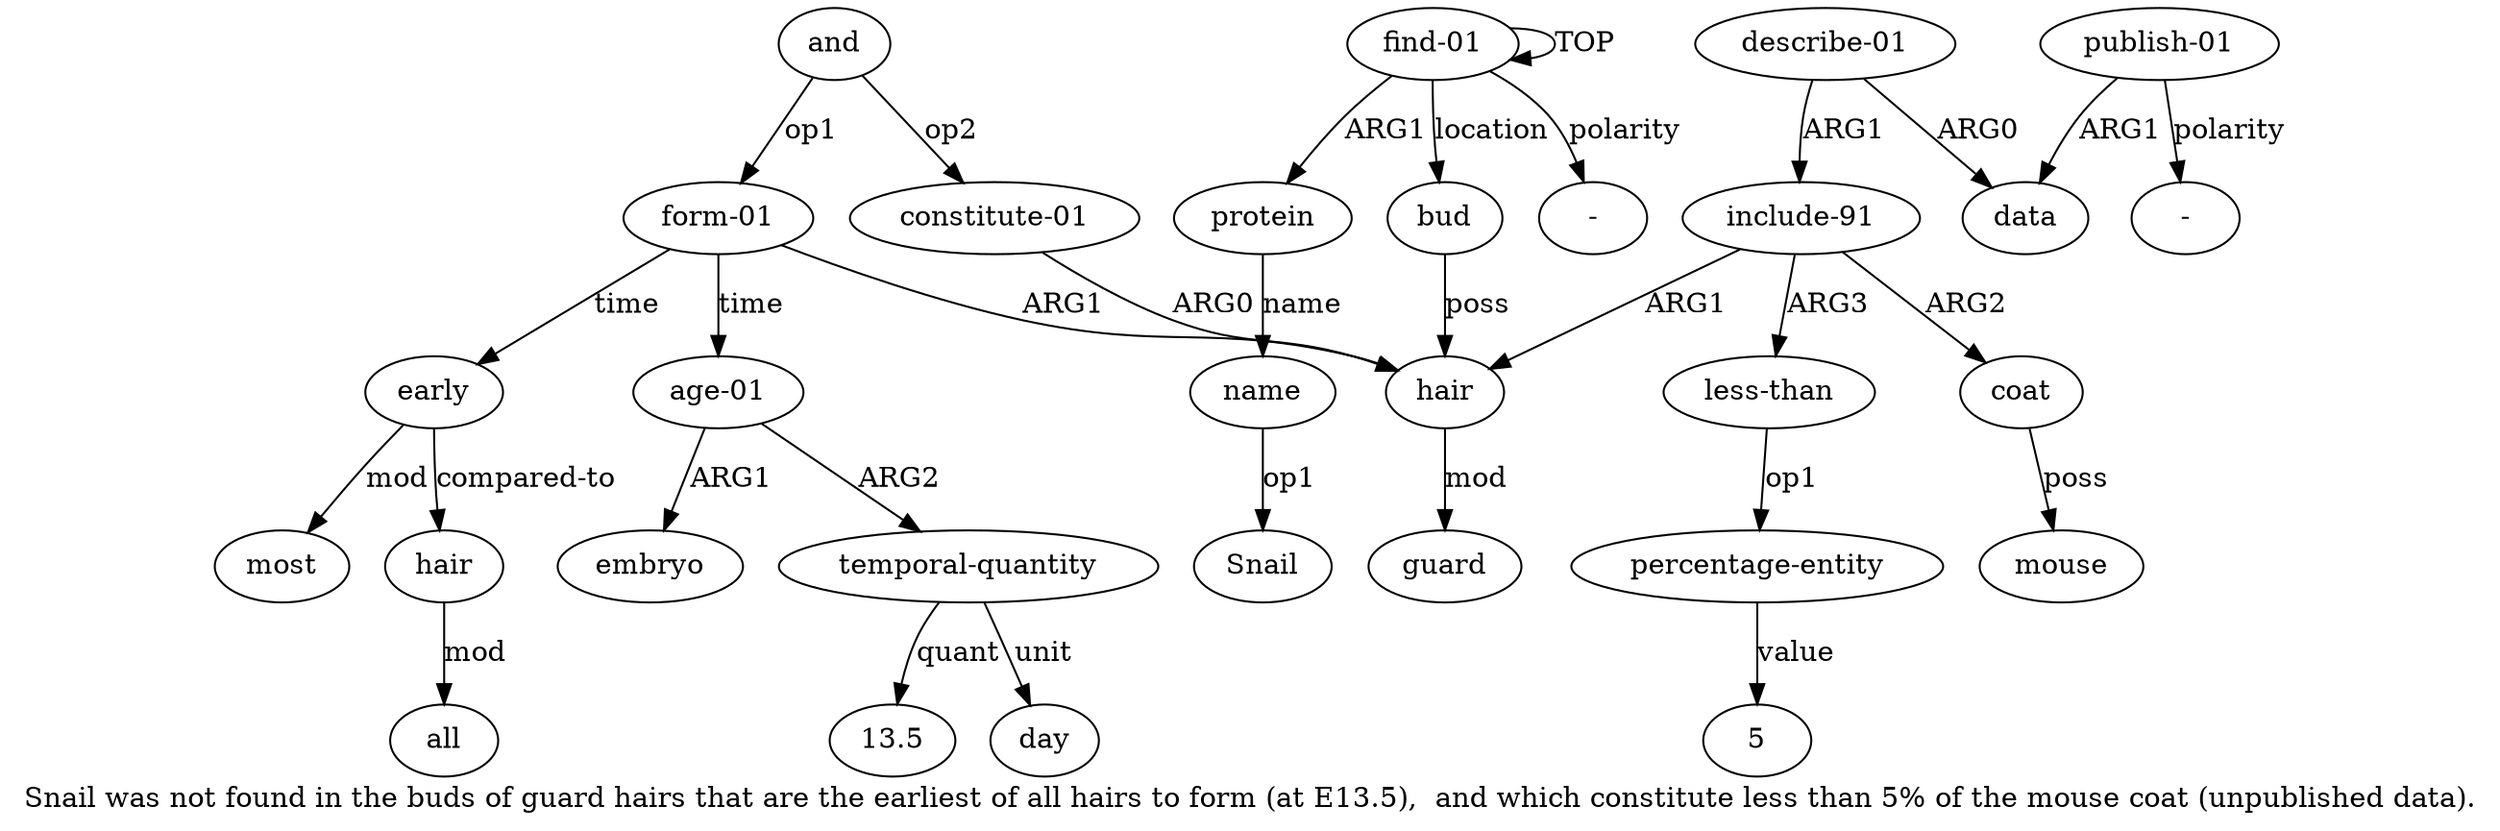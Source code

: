 digraph  {
	graph [label="Snail was not found in the buds of guard hairs that are the earliest of all hairs to form (at E13.5),  and which constitute less \
than 5% of the mouse coat (unpublished data)."];
	node [label="\N"];
	a20	 [color=black,
		gold_ind=20,
		gold_label="less-than",
		label="less-than",
		test_ind=20,
		test_label="less-than"];
	a21	 [color=black,
		gold_ind=21,
		gold_label="percentage-entity",
		label="percentage-entity",
		test_ind=21,
		test_label="percentage-entity"];
	a20 -> a21 [key=0,
	color=black,
	gold_label=op1,
	label=op1,
	test_label=op1];
"a21 5" [color=black,
	gold_ind=-1,
	gold_label=5,
	label=5,
	test_ind=-1,
	test_label=5];
a21 -> "a21 5" [key=0,
color=black,
gold_label=value,
label=value,
test_label=value];
a22 [color=black,
gold_ind=22,
gold_label="describe-01",
label="describe-01",
test_ind=22,
test_label="describe-01"];
a23 [color=black,
gold_ind=23,
gold_label=data,
label=data,
test_ind=23,
test_label=data];
a22 -> a23 [key=0,
color=black,
gold_label=ARG0,
label=ARG0,
test_label=ARG0];
a17 [color=black,
gold_ind=17,
gold_label="include-91",
label="include-91",
test_ind=17,
test_label="include-91"];
a22 -> a17 [key=0,
color=black,
gold_label=ARG1,
label=ARG1,
test_label=ARG1];
a24 [color=black,
gold_ind=24,
gold_label="publish-01",
label="publish-01",
test_ind=24,
test_label="publish-01"];
a24 -> a23 [key=0,
color=black,
gold_label=ARG1,
label=ARG1,
test_label=ARG1];
"a24 -" [color=black,
gold_ind=-1,
gold_label="-",
label="-",
test_ind=-1,
test_label="-"];
a24 -> "a24 -" [key=0,
color=black,
gold_label=polarity,
label=polarity,
test_label=polarity];
"a0 -" [color=black,
gold_ind=-1,
gold_label="-",
label="-",
test_ind=-1,
test_label="-"];
"a15 13.5" [color=black,
gold_ind=-1,
gold_label=13.5,
label=13.5,
test_ind=-1,
test_label=13.5];
a15 [color=black,
gold_ind=15,
gold_label="temporal-quantity",
label="temporal-quantity",
test_ind=15,
test_label="temporal-quantity"];
a15 -> "a15 13.5" [key=0,
color=black,
gold_label=quant,
label=quant,
test_label=quant];
a16 [color=black,
gold_ind=16,
gold_label=day,
label=day,
test_ind=16,
test_label=day];
a15 -> a16 [key=0,
color=black,
gold_label=unit,
label=unit,
test_label=unit];
a14 [color=black,
gold_ind=14,
gold_label=embryo,
label=embryo,
test_ind=14,
test_label=embryo];
a17 -> a20 [key=0,
color=black,
gold_label=ARG3,
label=ARG3,
test_label=ARG3];
a18 [color=black,
gold_ind=18,
gold_label=coat,
label=coat,
test_ind=18,
test_label=coat];
a17 -> a18 [key=0,
color=black,
gold_label=ARG2,
label=ARG2,
test_label=ARG2];
a4 [color=black,
gold_ind=4,
gold_label=hair,
label=hair,
test_ind=4,
test_label=hair];
a17 -> a4 [key=0,
color=black,
gold_label=ARG1,
label=ARG1,
test_label=ARG1];
a11 [color=black,
gold_ind=11,
gold_label=and,
label=and,
test_ind=11,
test_label=and];
a12 [color=black,
gold_ind=12,
gold_label="constitute-01",
label="constitute-01",
test_ind=12,
test_label="constitute-01"];
a11 -> a12 [key=0,
color=black,
gold_label=op2,
label=op2,
test_label=op2];
a6 [color=black,
gold_ind=6,
gold_label="form-01",
label="form-01",
test_ind=6,
test_label="form-01"];
a11 -> a6 [key=0,
color=black,
gold_label=op1,
label=op1,
test_label=op1];
a10 [color=black,
gold_ind=10,
gold_label=all,
label=all,
test_ind=10,
test_label=all];
a13 [color=black,
gold_ind=13,
gold_label="age-01",
label="age-01",
test_ind=13,
test_label="age-01"];
a13 -> a15 [key=0,
color=black,
gold_label=ARG2,
label=ARG2,
test_label=ARG2];
a13 -> a14 [key=0,
color=black,
gold_label=ARG1,
label=ARG1,
test_label=ARG1];
a12 -> a4 [key=0,
color=black,
gold_label=ARG0,
label=ARG0,
test_label=ARG0];
a19 [color=black,
gold_ind=19,
gold_label=mouse,
label=mouse,
test_ind=19,
test_label=mouse];
a18 -> a19 [key=0,
color=black,
gold_label=poss,
label=poss,
test_label=poss];
a1 [color=black,
gold_ind=1,
gold_label=protein,
label=protein,
test_ind=1,
test_label=protein];
a2 [color=black,
gold_ind=2,
gold_label=name,
label=name,
test_ind=2,
test_label=name];
a1 -> a2 [key=0,
color=black,
gold_label=name,
label=name,
test_label=name];
a0 [color=black,
gold_ind=0,
gold_label="find-01",
label="find-01",
test_ind=0,
test_label="find-01"];
a0 -> "a0 -" [key=0,
color=black,
gold_label=polarity,
label=polarity,
test_label=polarity];
a0 -> a1 [key=0,
color=black,
gold_label=ARG1,
label=ARG1,
test_label=ARG1];
a0 -> a0 [key=0,
color=black,
gold_label=TOP,
label=TOP,
test_label=TOP];
a3 [color=black,
gold_ind=3,
gold_label=bud,
label=bud,
test_ind=3,
test_label=bud];
a0 -> a3 [key=0,
color=black,
gold_label=location,
label=location,
test_label=location];
a3 -> a4 [key=0,
color=black,
gold_label=poss,
label=poss,
test_label=poss];
"a2 Snail" [color=black,
gold_ind=-1,
gold_label=Snail,
label=Snail,
test_ind=-1,
test_label=Snail];
a2 -> "a2 Snail" [key=0,
color=black,
gold_label=op1,
label=op1,
test_label=op1];
a5 [color=black,
gold_ind=5,
gold_label=guard,
label=guard,
test_ind=5,
test_label=guard];
a4 -> a5 [key=0,
color=black,
gold_label=mod,
label=mod,
test_label=mod];
a7 [color=black,
gold_ind=7,
gold_label=early,
label=early,
test_ind=7,
test_label=early];
a9 [color=black,
gold_ind=9,
gold_label=hair,
label=hair,
test_ind=9,
test_label=hair];
a7 -> a9 [key=0,
color=black,
gold_label="compared-to",
label="compared-to",
test_label="compared-to"];
a8 [color=black,
gold_ind=8,
gold_label=most,
label=most,
test_ind=8,
test_label=most];
a7 -> a8 [key=0,
color=black,
gold_label=mod,
label=mod,
test_label=mod];
a6 -> a13 [key=0,
color=black,
gold_label=time,
label=time,
test_label=time];
a6 -> a4 [key=0,
color=black,
gold_label=ARG1,
label=ARG1,
test_label=ARG1];
a6 -> a7 [key=0,
color=black,
gold_label=time,
label=time,
test_label=time];
a9 -> a10 [key=0,
color=black,
gold_label=mod,
label=mod,
test_label=mod];
}
